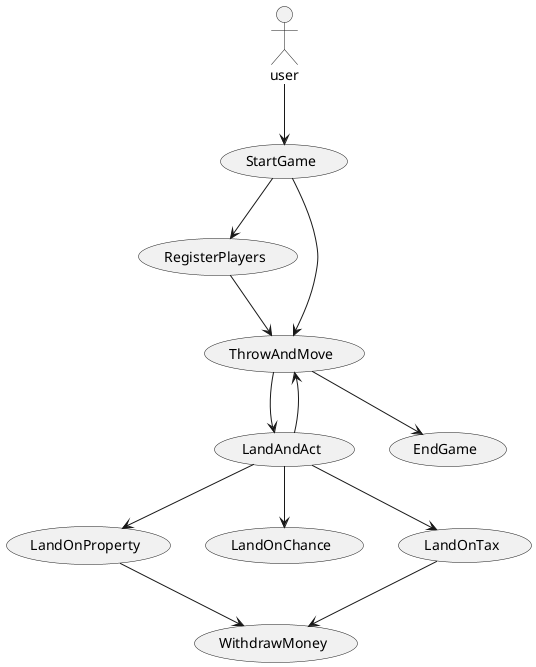@startuml

actor user

usecase "StartGame" as UC1
usecase "RegisterPlayers" as UC2
usecase "ThrowAndMove" as UC3
usecase "LandAndAct" as UC4
usecase "EndGame" as UC5
usecase "WithdrawMoney" as UC6
usecase "LandOnProperty" as UC7
usecase "LandOnChance" as UC8
usecase "LandOnTax" as UC9

user --> UC1

UC1 --> UC2
UC1 --> UC3

UC2 --> UC3

UC3 --> UC4
UC3 --> UC5

UC4 --> UC3
UC4 --> UC7
UC4 --> UC8
UC4 --> UC9

UC7 --> UC6

UC9 --> UC6

@enduml